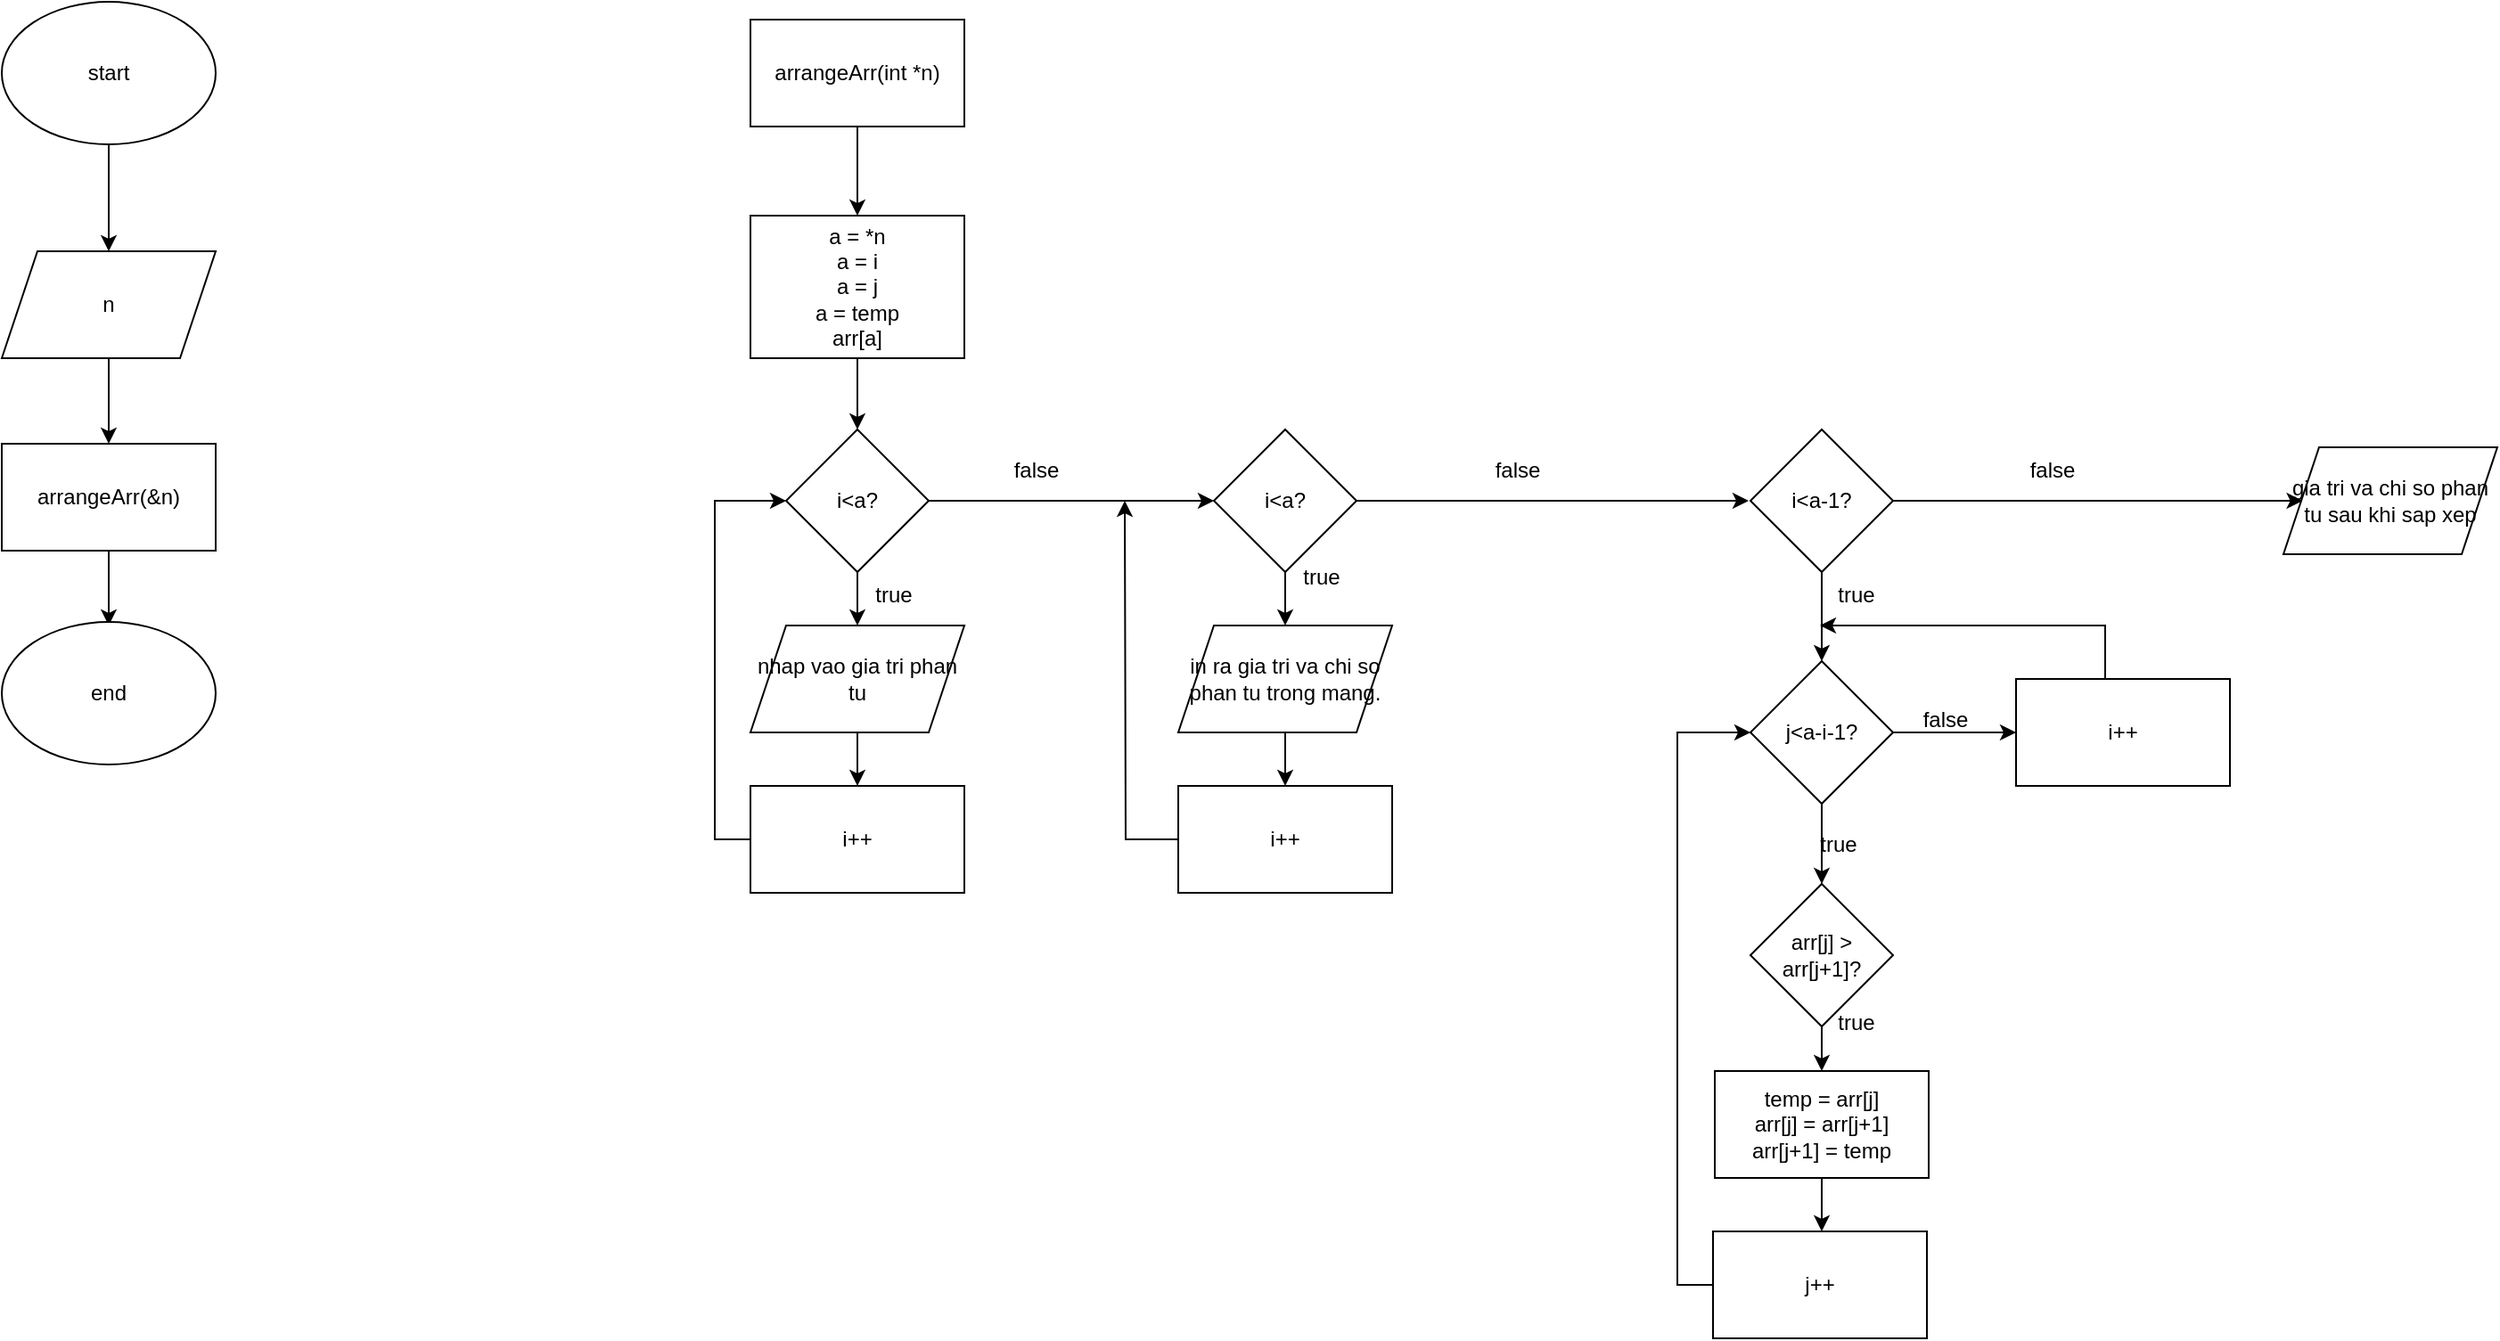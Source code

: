 <mxfile version="22.1.2" type="device">
  <diagram id="C5RBs43oDa-KdzZeNtuy" name="Page-1">
    <mxGraphModel dx="1036" dy="606" grid="1" gridSize="10" guides="1" tooltips="1" connect="1" arrows="1" fold="1" page="1" pageScale="1" pageWidth="827" pageHeight="1169" math="0" shadow="0">
      <root>
        <mxCell id="WIyWlLk6GJQsqaUBKTNV-0" />
        <mxCell id="WIyWlLk6GJQsqaUBKTNV-1" parent="WIyWlLk6GJQsqaUBKTNV-0" />
        <mxCell id="rSnw3dxp1-UVJo31hcwS-43" style="edgeStyle=orthogonalEdgeStyle;rounded=0;orthogonalLoop=1;jettySize=auto;html=1;exitX=0.5;exitY=1;exitDx=0;exitDy=0;" edge="1" parent="WIyWlLk6GJQsqaUBKTNV-1" source="rSnw3dxp1-UVJo31hcwS-0">
          <mxGeometry relative="1" as="geometry">
            <mxPoint x="280" y="190" as="targetPoint" />
          </mxGeometry>
        </mxCell>
        <mxCell id="rSnw3dxp1-UVJo31hcwS-0" value="start" style="ellipse;whiteSpace=wrap;html=1;" vertex="1" parent="WIyWlLk6GJQsqaUBKTNV-1">
          <mxGeometry x="220" y="50" width="120" height="80" as="geometry" />
        </mxCell>
        <mxCell id="rSnw3dxp1-UVJo31hcwS-3" style="edgeStyle=orthogonalEdgeStyle;rounded=0;orthogonalLoop=1;jettySize=auto;html=1;exitX=0.5;exitY=1;exitDx=0;exitDy=0;entryX=0.5;entryY=0;entryDx=0;entryDy=0;" edge="1" parent="WIyWlLk6GJQsqaUBKTNV-1" source="rSnw3dxp1-UVJo31hcwS-1" target="rSnw3dxp1-UVJo31hcwS-2">
          <mxGeometry relative="1" as="geometry" />
        </mxCell>
        <mxCell id="rSnw3dxp1-UVJo31hcwS-1" value="arrangeArr(int *n)" style="rounded=0;whiteSpace=wrap;html=1;" vertex="1" parent="WIyWlLk6GJQsqaUBKTNV-1">
          <mxGeometry x="640" y="60" width="120" height="60" as="geometry" />
        </mxCell>
        <mxCell id="rSnw3dxp1-UVJo31hcwS-5" style="edgeStyle=orthogonalEdgeStyle;rounded=0;orthogonalLoop=1;jettySize=auto;html=1;exitX=0.5;exitY=1;exitDx=0;exitDy=0;entryX=0.5;entryY=0;entryDx=0;entryDy=0;" edge="1" parent="WIyWlLk6GJQsqaUBKTNV-1" source="rSnw3dxp1-UVJo31hcwS-2" target="rSnw3dxp1-UVJo31hcwS-4">
          <mxGeometry relative="1" as="geometry" />
        </mxCell>
        <mxCell id="rSnw3dxp1-UVJo31hcwS-2" value="a = *n&lt;br&gt;a = i&lt;br&gt;a = j&lt;br&gt;a = temp&lt;br&gt;arr[a]&lt;br&gt;" style="rounded=0;whiteSpace=wrap;html=1;" vertex="1" parent="WIyWlLk6GJQsqaUBKTNV-1">
          <mxGeometry x="640" y="170" width="120" height="80" as="geometry" />
        </mxCell>
        <mxCell id="rSnw3dxp1-UVJo31hcwS-7" style="edgeStyle=orthogonalEdgeStyle;rounded=0;orthogonalLoop=1;jettySize=auto;html=1;exitX=0.5;exitY=1;exitDx=0;exitDy=0;entryX=0.5;entryY=0;entryDx=0;entryDy=0;" edge="1" parent="WIyWlLk6GJQsqaUBKTNV-1" source="rSnw3dxp1-UVJo31hcwS-4" target="rSnw3dxp1-UVJo31hcwS-6">
          <mxGeometry relative="1" as="geometry" />
        </mxCell>
        <mxCell id="rSnw3dxp1-UVJo31hcwS-11" style="edgeStyle=orthogonalEdgeStyle;rounded=0;orthogonalLoop=1;jettySize=auto;html=1;exitX=1;exitY=0.5;exitDx=0;exitDy=0;" edge="1" parent="WIyWlLk6GJQsqaUBKTNV-1" source="rSnw3dxp1-UVJo31hcwS-4">
          <mxGeometry relative="1" as="geometry">
            <mxPoint x="900" y="330" as="targetPoint" />
          </mxGeometry>
        </mxCell>
        <mxCell id="rSnw3dxp1-UVJo31hcwS-4" value="i&amp;lt;a?" style="rhombus;whiteSpace=wrap;html=1;" vertex="1" parent="WIyWlLk6GJQsqaUBKTNV-1">
          <mxGeometry x="660" y="290" width="80" height="80" as="geometry" />
        </mxCell>
        <mxCell id="rSnw3dxp1-UVJo31hcwS-8" style="edgeStyle=orthogonalEdgeStyle;rounded=0;orthogonalLoop=1;jettySize=auto;html=1;exitX=0.5;exitY=1;exitDx=0;exitDy=0;" edge="1" parent="WIyWlLk6GJQsqaUBKTNV-1" source="rSnw3dxp1-UVJo31hcwS-6">
          <mxGeometry relative="1" as="geometry">
            <mxPoint x="700" y="490" as="targetPoint" />
          </mxGeometry>
        </mxCell>
        <mxCell id="rSnw3dxp1-UVJo31hcwS-6" value="nhap vao gia tri phan tu" style="shape=parallelogram;perimeter=parallelogramPerimeter;whiteSpace=wrap;html=1;fixedSize=1;" vertex="1" parent="WIyWlLk6GJQsqaUBKTNV-1">
          <mxGeometry x="640" y="400" width="120" height="60" as="geometry" />
        </mxCell>
        <mxCell id="rSnw3dxp1-UVJo31hcwS-10" style="edgeStyle=orthogonalEdgeStyle;rounded=0;orthogonalLoop=1;jettySize=auto;html=1;exitX=0;exitY=0.5;exitDx=0;exitDy=0;entryX=0;entryY=0.5;entryDx=0;entryDy=0;" edge="1" parent="WIyWlLk6GJQsqaUBKTNV-1" source="rSnw3dxp1-UVJo31hcwS-9" target="rSnw3dxp1-UVJo31hcwS-4">
          <mxGeometry relative="1" as="geometry" />
        </mxCell>
        <mxCell id="rSnw3dxp1-UVJo31hcwS-9" value="i++" style="rounded=0;whiteSpace=wrap;html=1;" vertex="1" parent="WIyWlLk6GJQsqaUBKTNV-1">
          <mxGeometry x="640" y="490" width="120" height="60" as="geometry" />
        </mxCell>
        <mxCell id="rSnw3dxp1-UVJo31hcwS-14" style="edgeStyle=orthogonalEdgeStyle;rounded=0;orthogonalLoop=1;jettySize=auto;html=1;exitX=0.5;exitY=1;exitDx=0;exitDy=0;" edge="1" parent="WIyWlLk6GJQsqaUBKTNV-1" source="rSnw3dxp1-UVJo31hcwS-12" target="rSnw3dxp1-UVJo31hcwS-13">
          <mxGeometry relative="1" as="geometry" />
        </mxCell>
        <mxCell id="rSnw3dxp1-UVJo31hcwS-18" style="edgeStyle=orthogonalEdgeStyle;rounded=0;orthogonalLoop=1;jettySize=auto;html=1;exitX=1;exitY=0.5;exitDx=0;exitDy=0;" edge="1" parent="WIyWlLk6GJQsqaUBKTNV-1" source="rSnw3dxp1-UVJo31hcwS-12">
          <mxGeometry relative="1" as="geometry">
            <mxPoint x="1200" y="330" as="targetPoint" />
          </mxGeometry>
        </mxCell>
        <mxCell id="rSnw3dxp1-UVJo31hcwS-12" value="i&amp;lt;a?" style="rhombus;whiteSpace=wrap;html=1;" vertex="1" parent="WIyWlLk6GJQsqaUBKTNV-1">
          <mxGeometry x="900" y="290" width="80" height="80" as="geometry" />
        </mxCell>
        <mxCell id="rSnw3dxp1-UVJo31hcwS-15" style="edgeStyle=orthogonalEdgeStyle;rounded=0;orthogonalLoop=1;jettySize=auto;html=1;exitX=0.5;exitY=1;exitDx=0;exitDy=0;" edge="1" parent="WIyWlLk6GJQsqaUBKTNV-1" source="rSnw3dxp1-UVJo31hcwS-13">
          <mxGeometry relative="1" as="geometry">
            <mxPoint x="940" y="490" as="targetPoint" />
          </mxGeometry>
        </mxCell>
        <mxCell id="rSnw3dxp1-UVJo31hcwS-13" value="in ra gia tri va chi so phan tu trong mang." style="shape=parallelogram;perimeter=parallelogramPerimeter;whiteSpace=wrap;html=1;fixedSize=1;" vertex="1" parent="WIyWlLk6GJQsqaUBKTNV-1">
          <mxGeometry x="880" y="400" width="120" height="60" as="geometry" />
        </mxCell>
        <mxCell id="rSnw3dxp1-UVJo31hcwS-17" style="edgeStyle=orthogonalEdgeStyle;rounded=0;orthogonalLoop=1;jettySize=auto;html=1;exitX=0;exitY=0.5;exitDx=0;exitDy=0;" edge="1" parent="WIyWlLk6GJQsqaUBKTNV-1" source="rSnw3dxp1-UVJo31hcwS-16">
          <mxGeometry relative="1" as="geometry">
            <mxPoint x="850" y="330" as="targetPoint" />
          </mxGeometry>
        </mxCell>
        <mxCell id="rSnw3dxp1-UVJo31hcwS-16" value="i++" style="rounded=0;whiteSpace=wrap;html=1;" vertex="1" parent="WIyWlLk6GJQsqaUBKTNV-1">
          <mxGeometry x="880" y="490" width="120" height="60" as="geometry" />
        </mxCell>
        <mxCell id="rSnw3dxp1-UVJo31hcwS-21" style="edgeStyle=orthogonalEdgeStyle;rounded=0;orthogonalLoop=1;jettySize=auto;html=1;exitX=0.5;exitY=1;exitDx=0;exitDy=0;" edge="1" parent="WIyWlLk6GJQsqaUBKTNV-1" source="rSnw3dxp1-UVJo31hcwS-19" target="rSnw3dxp1-UVJo31hcwS-20">
          <mxGeometry relative="1" as="geometry" />
        </mxCell>
        <mxCell id="rSnw3dxp1-UVJo31hcwS-32" style="edgeStyle=orthogonalEdgeStyle;rounded=0;orthogonalLoop=1;jettySize=auto;html=1;exitX=1;exitY=0.5;exitDx=0;exitDy=0;" edge="1" parent="WIyWlLk6GJQsqaUBKTNV-1" source="rSnw3dxp1-UVJo31hcwS-19">
          <mxGeometry relative="1" as="geometry">
            <mxPoint x="1510.8" y="330" as="targetPoint" />
          </mxGeometry>
        </mxCell>
        <mxCell id="rSnw3dxp1-UVJo31hcwS-19" value="i&amp;lt;a-1?" style="rhombus;whiteSpace=wrap;html=1;" vertex="1" parent="WIyWlLk6GJQsqaUBKTNV-1">
          <mxGeometry x="1201" y="290" width="80" height="80" as="geometry" />
        </mxCell>
        <mxCell id="rSnw3dxp1-UVJo31hcwS-23" style="edgeStyle=orthogonalEdgeStyle;rounded=0;orthogonalLoop=1;jettySize=auto;html=1;exitX=0.5;exitY=1;exitDx=0;exitDy=0;entryX=0.5;entryY=0;entryDx=0;entryDy=0;" edge="1" parent="WIyWlLk6GJQsqaUBKTNV-1" source="rSnw3dxp1-UVJo31hcwS-20" target="rSnw3dxp1-UVJo31hcwS-22">
          <mxGeometry relative="1" as="geometry" />
        </mxCell>
        <mxCell id="rSnw3dxp1-UVJo31hcwS-29" style="edgeStyle=orthogonalEdgeStyle;rounded=0;orthogonalLoop=1;jettySize=auto;html=1;exitX=1;exitY=0.5;exitDx=0;exitDy=0;" edge="1" parent="WIyWlLk6GJQsqaUBKTNV-1" source="rSnw3dxp1-UVJo31hcwS-20">
          <mxGeometry relative="1" as="geometry">
            <mxPoint x="1350" y="460" as="targetPoint" />
          </mxGeometry>
        </mxCell>
        <mxCell id="rSnw3dxp1-UVJo31hcwS-20" value="j&amp;lt;a-i-1?" style="rhombus;whiteSpace=wrap;html=1;" vertex="1" parent="WIyWlLk6GJQsqaUBKTNV-1">
          <mxGeometry x="1201" y="420" width="80" height="80" as="geometry" />
        </mxCell>
        <mxCell id="rSnw3dxp1-UVJo31hcwS-25" style="edgeStyle=orthogonalEdgeStyle;rounded=0;orthogonalLoop=1;jettySize=auto;html=1;exitX=0.5;exitY=1;exitDx=0;exitDy=0;entryX=0.5;entryY=0;entryDx=0;entryDy=0;" edge="1" parent="WIyWlLk6GJQsqaUBKTNV-1" source="rSnw3dxp1-UVJo31hcwS-22" target="rSnw3dxp1-UVJo31hcwS-24">
          <mxGeometry relative="1" as="geometry" />
        </mxCell>
        <mxCell id="rSnw3dxp1-UVJo31hcwS-22" value="arr[j] &amp;gt; arr[j+1]?" style="rhombus;whiteSpace=wrap;html=1;" vertex="1" parent="WIyWlLk6GJQsqaUBKTNV-1">
          <mxGeometry x="1201" y="545" width="80" height="80" as="geometry" />
        </mxCell>
        <mxCell id="rSnw3dxp1-UVJo31hcwS-26" style="edgeStyle=orthogonalEdgeStyle;rounded=0;orthogonalLoop=1;jettySize=auto;html=1;exitX=0.5;exitY=1;exitDx=0;exitDy=0;" edge="1" parent="WIyWlLk6GJQsqaUBKTNV-1" source="rSnw3dxp1-UVJo31hcwS-24">
          <mxGeometry relative="1" as="geometry">
            <mxPoint x="1241" y="740" as="targetPoint" />
          </mxGeometry>
        </mxCell>
        <mxCell id="rSnw3dxp1-UVJo31hcwS-24" value="temp = arr[j]&lt;br&gt;arr[j] = arr[j+1]&lt;br&gt;arr[j+1] = temp" style="rounded=0;whiteSpace=wrap;html=1;" vertex="1" parent="WIyWlLk6GJQsqaUBKTNV-1">
          <mxGeometry x="1181" y="650" width="120" height="60" as="geometry" />
        </mxCell>
        <mxCell id="rSnw3dxp1-UVJo31hcwS-28" style="edgeStyle=orthogonalEdgeStyle;rounded=0;orthogonalLoop=1;jettySize=auto;html=1;exitX=0;exitY=0.5;exitDx=0;exitDy=0;entryX=0;entryY=0.5;entryDx=0;entryDy=0;" edge="1" parent="WIyWlLk6GJQsqaUBKTNV-1" source="rSnw3dxp1-UVJo31hcwS-27" target="rSnw3dxp1-UVJo31hcwS-20">
          <mxGeometry relative="1" as="geometry" />
        </mxCell>
        <mxCell id="rSnw3dxp1-UVJo31hcwS-27" value="j++" style="rounded=0;whiteSpace=wrap;html=1;" vertex="1" parent="WIyWlLk6GJQsqaUBKTNV-1">
          <mxGeometry x="1180" y="740" width="120" height="60" as="geometry" />
        </mxCell>
        <mxCell id="rSnw3dxp1-UVJo31hcwS-31" style="edgeStyle=orthogonalEdgeStyle;rounded=0;orthogonalLoop=1;jettySize=auto;html=1;exitX=0.5;exitY=0;exitDx=0;exitDy=0;" edge="1" parent="WIyWlLk6GJQsqaUBKTNV-1" source="rSnw3dxp1-UVJo31hcwS-30">
          <mxGeometry relative="1" as="geometry">
            <mxPoint x="1240" y="400" as="targetPoint" />
            <Array as="points">
              <mxPoint x="1400" y="400" />
            </Array>
          </mxGeometry>
        </mxCell>
        <mxCell id="rSnw3dxp1-UVJo31hcwS-30" value="i++" style="rounded=0;whiteSpace=wrap;html=1;" vertex="1" parent="WIyWlLk6GJQsqaUBKTNV-1">
          <mxGeometry x="1350" y="430" width="120" height="60" as="geometry" />
        </mxCell>
        <mxCell id="rSnw3dxp1-UVJo31hcwS-33" value="gia tri va chi so phan tu sau khi sap xep" style="shape=parallelogram;perimeter=parallelogramPerimeter;whiteSpace=wrap;html=1;fixedSize=1;" vertex="1" parent="WIyWlLk6GJQsqaUBKTNV-1">
          <mxGeometry x="1500" y="300" width="120" height="60" as="geometry" />
        </mxCell>
        <mxCell id="rSnw3dxp1-UVJo31hcwS-34" value="true" style="text;html=1;align=center;verticalAlign=middle;resizable=0;points=[];autosize=1;strokeColor=none;fillColor=none;" vertex="1" parent="WIyWlLk6GJQsqaUBKTNV-1">
          <mxGeometry x="700" y="368" width="40" height="30" as="geometry" />
        </mxCell>
        <mxCell id="rSnw3dxp1-UVJo31hcwS-35" value="false" style="text;html=1;align=center;verticalAlign=middle;resizable=0;points=[];autosize=1;strokeColor=none;fillColor=none;" vertex="1" parent="WIyWlLk6GJQsqaUBKTNV-1">
          <mxGeometry x="775" y="298" width="50" height="30" as="geometry" />
        </mxCell>
        <mxCell id="rSnw3dxp1-UVJo31hcwS-36" value="true" style="text;html=1;align=center;verticalAlign=middle;resizable=0;points=[];autosize=1;strokeColor=none;fillColor=none;" vertex="1" parent="WIyWlLk6GJQsqaUBKTNV-1">
          <mxGeometry x="940" y="358" width="40" height="30" as="geometry" />
        </mxCell>
        <mxCell id="rSnw3dxp1-UVJo31hcwS-37" value="false" style="text;html=1;align=center;verticalAlign=middle;resizable=0;points=[];autosize=1;strokeColor=none;fillColor=none;" vertex="1" parent="WIyWlLk6GJQsqaUBKTNV-1">
          <mxGeometry x="1045" y="298" width="50" height="30" as="geometry" />
        </mxCell>
        <mxCell id="rSnw3dxp1-UVJo31hcwS-38" value="false" style="text;html=1;align=center;verticalAlign=middle;resizable=0;points=[];autosize=1;strokeColor=none;fillColor=none;" vertex="1" parent="WIyWlLk6GJQsqaUBKTNV-1">
          <mxGeometry x="1345" y="298" width="50" height="30" as="geometry" />
        </mxCell>
        <mxCell id="rSnw3dxp1-UVJo31hcwS-39" value="true" style="text;html=1;align=center;verticalAlign=middle;resizable=0;points=[];autosize=1;strokeColor=none;fillColor=none;" vertex="1" parent="WIyWlLk6GJQsqaUBKTNV-1">
          <mxGeometry x="1240" y="368" width="40" height="30" as="geometry" />
        </mxCell>
        <mxCell id="rSnw3dxp1-UVJo31hcwS-40" value="false" style="text;html=1;align=center;verticalAlign=middle;resizable=0;points=[];autosize=1;strokeColor=none;fillColor=none;" vertex="1" parent="WIyWlLk6GJQsqaUBKTNV-1">
          <mxGeometry x="1285" y="438" width="50" height="30" as="geometry" />
        </mxCell>
        <mxCell id="rSnw3dxp1-UVJo31hcwS-41" value="true" style="text;html=1;align=center;verticalAlign=middle;resizable=0;points=[];autosize=1;strokeColor=none;fillColor=none;" vertex="1" parent="WIyWlLk6GJQsqaUBKTNV-1">
          <mxGeometry x="1230" y="508" width="40" height="30" as="geometry" />
        </mxCell>
        <mxCell id="rSnw3dxp1-UVJo31hcwS-42" value="true" style="text;html=1;align=center;verticalAlign=middle;resizable=0;points=[];autosize=1;strokeColor=none;fillColor=none;" vertex="1" parent="WIyWlLk6GJQsqaUBKTNV-1">
          <mxGeometry x="1240" y="608" width="40" height="30" as="geometry" />
        </mxCell>
        <mxCell id="rSnw3dxp1-UVJo31hcwS-47" style="edgeStyle=orthogonalEdgeStyle;rounded=0;orthogonalLoop=1;jettySize=auto;html=1;exitX=0.5;exitY=1;exitDx=0;exitDy=0;entryX=0.5;entryY=0;entryDx=0;entryDy=0;" edge="1" parent="WIyWlLk6GJQsqaUBKTNV-1" source="rSnw3dxp1-UVJo31hcwS-45" target="rSnw3dxp1-UVJo31hcwS-46">
          <mxGeometry relative="1" as="geometry" />
        </mxCell>
        <mxCell id="rSnw3dxp1-UVJo31hcwS-45" value="n" style="shape=parallelogram;perimeter=parallelogramPerimeter;whiteSpace=wrap;html=1;fixedSize=1;" vertex="1" parent="WIyWlLk6GJQsqaUBKTNV-1">
          <mxGeometry x="220" y="190" width="120" height="60" as="geometry" />
        </mxCell>
        <mxCell id="rSnw3dxp1-UVJo31hcwS-48" style="edgeStyle=orthogonalEdgeStyle;rounded=0;orthogonalLoop=1;jettySize=auto;html=1;exitX=0.5;exitY=1;exitDx=0;exitDy=0;" edge="1" parent="WIyWlLk6GJQsqaUBKTNV-1" source="rSnw3dxp1-UVJo31hcwS-46">
          <mxGeometry relative="1" as="geometry">
            <mxPoint x="280" y="400" as="targetPoint" />
          </mxGeometry>
        </mxCell>
        <mxCell id="rSnw3dxp1-UVJo31hcwS-46" value="arrangeArr(&amp;amp;n)" style="rounded=0;whiteSpace=wrap;html=1;" vertex="1" parent="WIyWlLk6GJQsqaUBKTNV-1">
          <mxGeometry x="220" y="298" width="120" height="60" as="geometry" />
        </mxCell>
        <mxCell id="rSnw3dxp1-UVJo31hcwS-49" value="end" style="ellipse;whiteSpace=wrap;html=1;" vertex="1" parent="WIyWlLk6GJQsqaUBKTNV-1">
          <mxGeometry x="220" y="398" width="120" height="80" as="geometry" />
        </mxCell>
      </root>
    </mxGraphModel>
  </diagram>
</mxfile>

